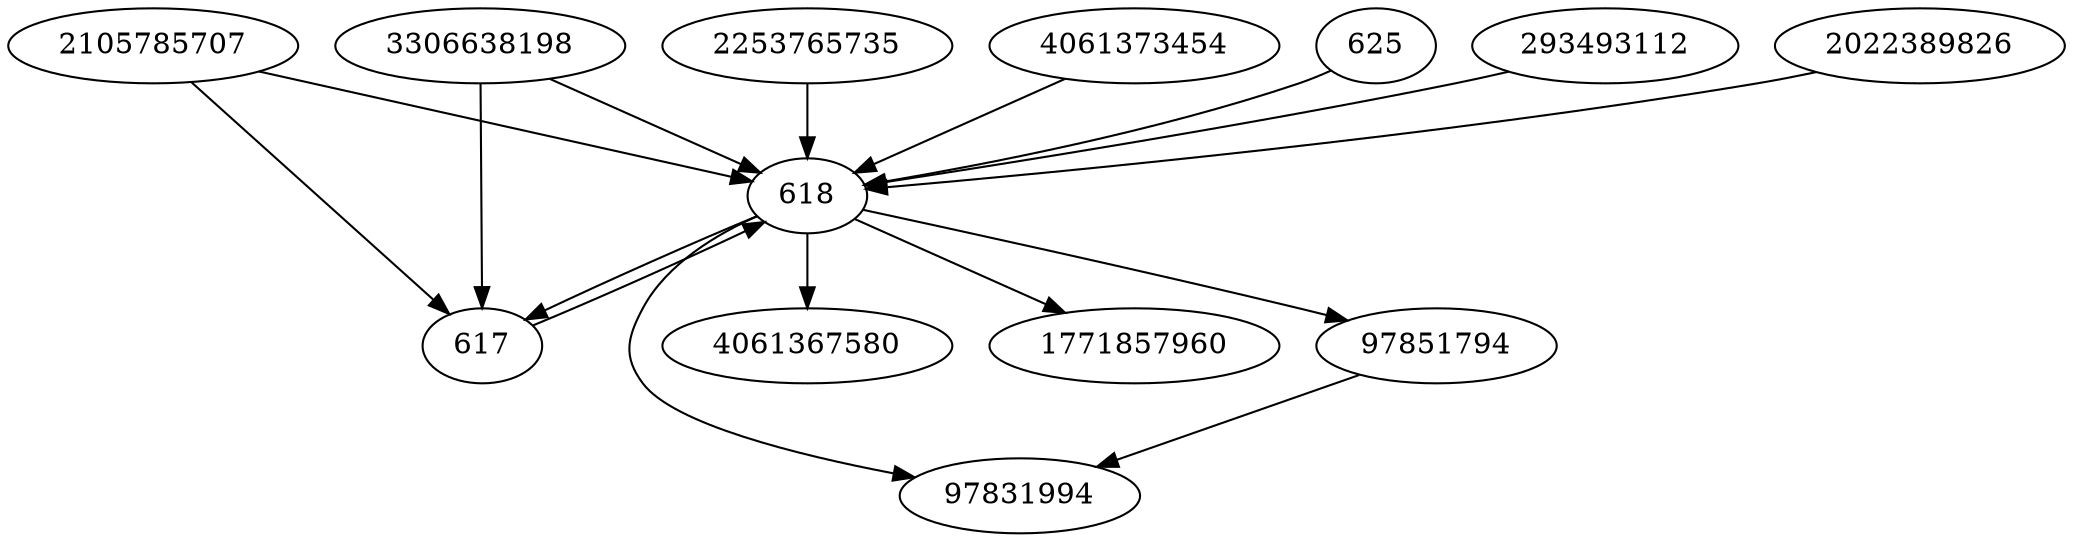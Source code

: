 strict digraph  {
2022389826;
2253765735;
1771857960;
617;
618;
2105785707;
4061373454;
625;
97851794;
3306638198;
293493112;
97831994;
4061367580;
2022389826 -> 618;
2253765735 -> 618;
617 -> 618;
618 -> 4061367580;
618 -> 1771857960;
618 -> 97851794;
618 -> 97831994;
618 -> 617;
2105785707 -> 617;
2105785707 -> 618;
4061373454 -> 618;
625 -> 618;
97851794 -> 97831994;
3306638198 -> 617;
3306638198 -> 618;
293493112 -> 618;
}
